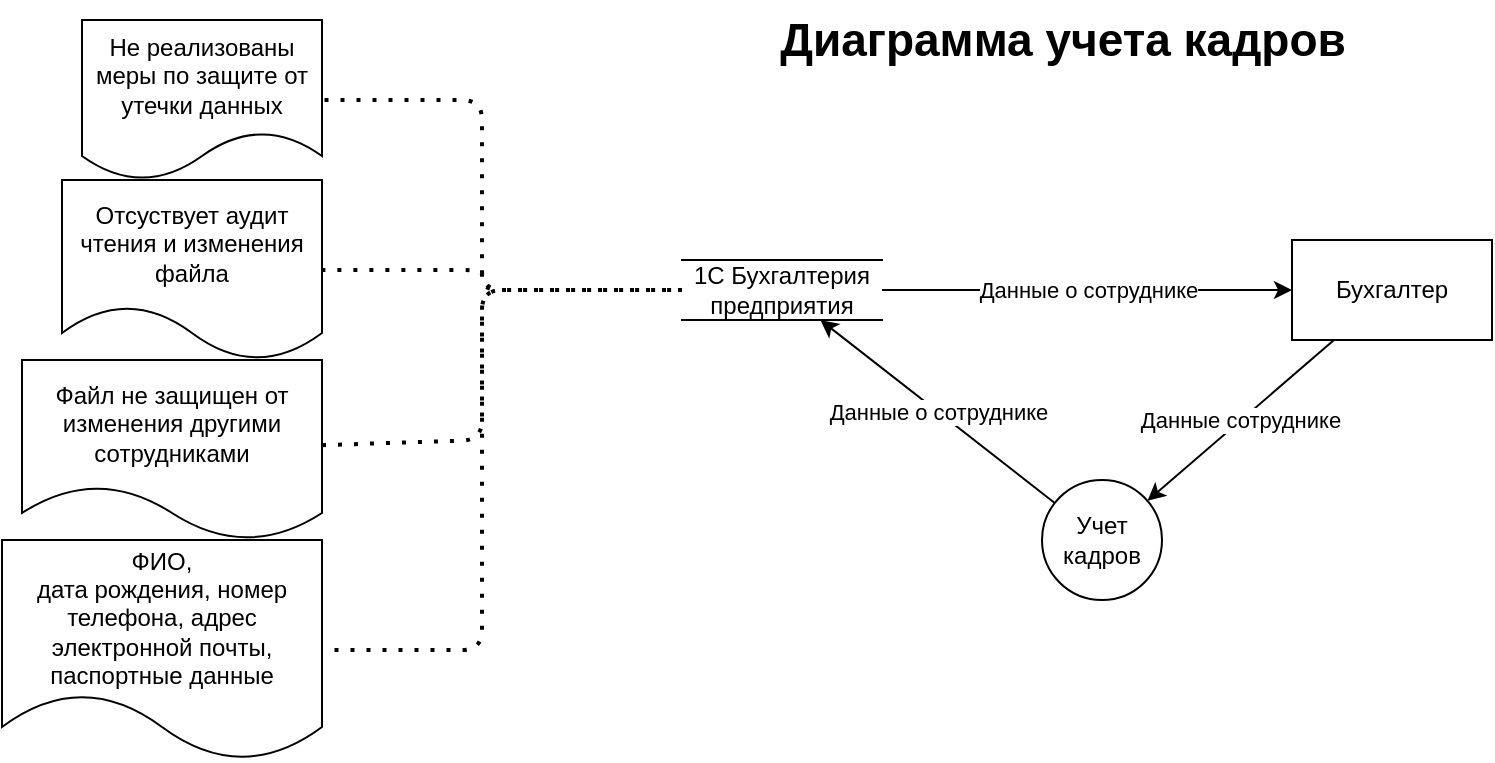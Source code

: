 <mxfile version="27.0.2">
  <diagram name="Страница — 1" id="DP7TmNHtPNwdQ04ViJx4">
    <mxGraphModel dx="1426" dy="2010" grid="1" gridSize="10" guides="1" tooltips="1" connect="1" arrows="1" fold="1" page="1" pageScale="1" pageWidth="827" pageHeight="1169" math="0" shadow="0">
      <root>
        <mxCell id="0" />
        <mxCell id="1" parent="0" />
        <mxCell id="7" value="Учет кадров" style="shape=ellipse;html=1;dashed=0;whiteSpace=wrap;aspect=fixed;perimeter=ellipsePerimeter;" parent="1" vertex="1">
          <mxGeometry x="680" y="50" width="60" height="60" as="geometry" />
        </mxCell>
        <mxCell id="8" value="Диаграмма учета кадров" style="text;html=1;align=center;verticalAlign=middle;resizable=0;points=[];autosize=1;strokeColor=none;fillColor=none;fontStyle=1;fontSize=23;" parent="1" vertex="1">
          <mxGeometry x="545" y="-190" width="290" height="40" as="geometry" />
        </mxCell>
        <mxCell id="17" value="Бухгалтер" style="html=1;dashed=0;whiteSpace=wrap;" parent="1" vertex="1">
          <mxGeometry x="805" y="-70" width="100" height="50" as="geometry" />
        </mxCell>
        <mxCell id="18" value="Данные сотруднике" style="endArrow=classic;html=1;" parent="1" source="17" target="7" edge="1">
          <mxGeometry width="50" height="50" relative="1" as="geometry">
            <mxPoint x="1555" y="290" as="sourcePoint" />
            <mxPoint x="1605" y="240" as="targetPoint" />
          </mxGeometry>
        </mxCell>
        <mxCell id="37" value="1С Бухгалтерия предприятия" style="html=1;dashed=0;whiteSpace=wrap;shape=partialRectangle;right=0;left=0;" parent="1" vertex="1">
          <mxGeometry x="500" y="-60" width="100" height="30" as="geometry" />
        </mxCell>
        <mxCell id="38" value="Данные о сотруднике" style="endArrow=classic;html=1;" parent="1" source="37" target="17" edge="1">
          <mxGeometry width="50" height="50" relative="1" as="geometry">
            <mxPoint x="710" y="150" as="sourcePoint" />
            <mxPoint x="760" y="100" as="targetPoint" />
          </mxGeometry>
        </mxCell>
        <mxCell id="53" value="Файл не защищен от изменения другими сотрудниками" style="shape=document;whiteSpace=wrap;html=1;boundedLbl=1;dashed=0;flipH=1;" parent="1" vertex="1">
          <mxGeometry x="170" y="-10" width="150" height="90" as="geometry" />
        </mxCell>
        <mxCell id="60" value="Данные о сотруднике" style="endArrow=classic;html=1;" parent="1" source="7" target="37" edge="1">
          <mxGeometry width="50" height="50" relative="1" as="geometry">
            <mxPoint x="1280" y="250" as="sourcePoint" />
            <mxPoint x="1330" y="200" as="targetPoint" />
          </mxGeometry>
        </mxCell>
        <mxCell id="61" value="" style="endArrow=none;dashed=1;html=1;dashPattern=1 3;strokeWidth=2;" parent="1" source="53" target="37" edge="1">
          <mxGeometry width="50" height="50" relative="1" as="geometry">
            <mxPoint x="1010" y="260" as="sourcePoint" />
            <mxPoint x="1060" y="210" as="targetPoint" />
            <Array as="points">
              <mxPoint x="400" y="30" />
              <mxPoint x="400" y="-45" />
            </Array>
          </mxGeometry>
        </mxCell>
        <mxCell id="62" value="Не реализованы меры по защите от утечки данных" style="shape=document;whiteSpace=wrap;html=1;boundedLbl=1;" parent="1" vertex="1">
          <mxGeometry x="200" y="-180" width="120" height="80" as="geometry" />
        </mxCell>
        <mxCell id="63" value="" style="endArrow=none;dashed=1;html=1;dashPattern=1 3;strokeWidth=2;" parent="1" source="37" target="62" edge="1">
          <mxGeometry width="50" height="50" relative="1" as="geometry">
            <mxPoint x="1010" y="270" as="sourcePoint" />
            <mxPoint x="1060" y="220" as="targetPoint" />
            <Array as="points">
              <mxPoint x="400" y="-45" />
              <mxPoint x="400" y="-140" />
            </Array>
          </mxGeometry>
        </mxCell>
        <mxCell id="64" value="Отсуствует аудит чтения и изменения файла" style="shape=document;whiteSpace=wrap;html=1;boundedLbl=1;dashed=0;flipH=1;" parent="1" vertex="1">
          <mxGeometry x="190" y="-100" width="130" height="90" as="geometry" />
        </mxCell>
        <mxCell id="65" value="" style="endArrow=none;dashed=1;html=1;dashPattern=1 3;strokeWidth=2;" parent="1" source="37" target="64" edge="1">
          <mxGeometry width="50" height="50" relative="1" as="geometry">
            <mxPoint x="1000" y="170" as="sourcePoint" />
            <mxPoint x="1050" y="120" as="targetPoint" />
            <Array as="points">
              <mxPoint x="400" y="-45" />
              <mxPoint x="400" y="-55" />
            </Array>
          </mxGeometry>
        </mxCell>
        <mxCell id="68" value="ФИО,&lt;div&gt;дата рождения, номер телефона, адрес электронной почты, паспортные данные&lt;/div&gt;" style="shape=document;whiteSpace=wrap;html=1;boundedLbl=1;dashed=0;flipH=1;" parent="1" vertex="1">
          <mxGeometry x="160" y="80" width="160" height="110" as="geometry" />
        </mxCell>
        <mxCell id="69" value="" style="endArrow=none;dashed=1;html=1;dashPattern=1 3;strokeWidth=2;" parent="1" source="37" target="68" edge="1">
          <mxGeometry width="50" height="50" relative="1" as="geometry">
            <mxPoint x="1000" y="170" as="sourcePoint" />
            <mxPoint x="1050" y="120" as="targetPoint" />
            <Array as="points">
              <mxPoint x="400" y="-45" />
              <mxPoint x="400" y="135" />
            </Array>
          </mxGeometry>
        </mxCell>
      </root>
    </mxGraphModel>
  </diagram>
</mxfile>

